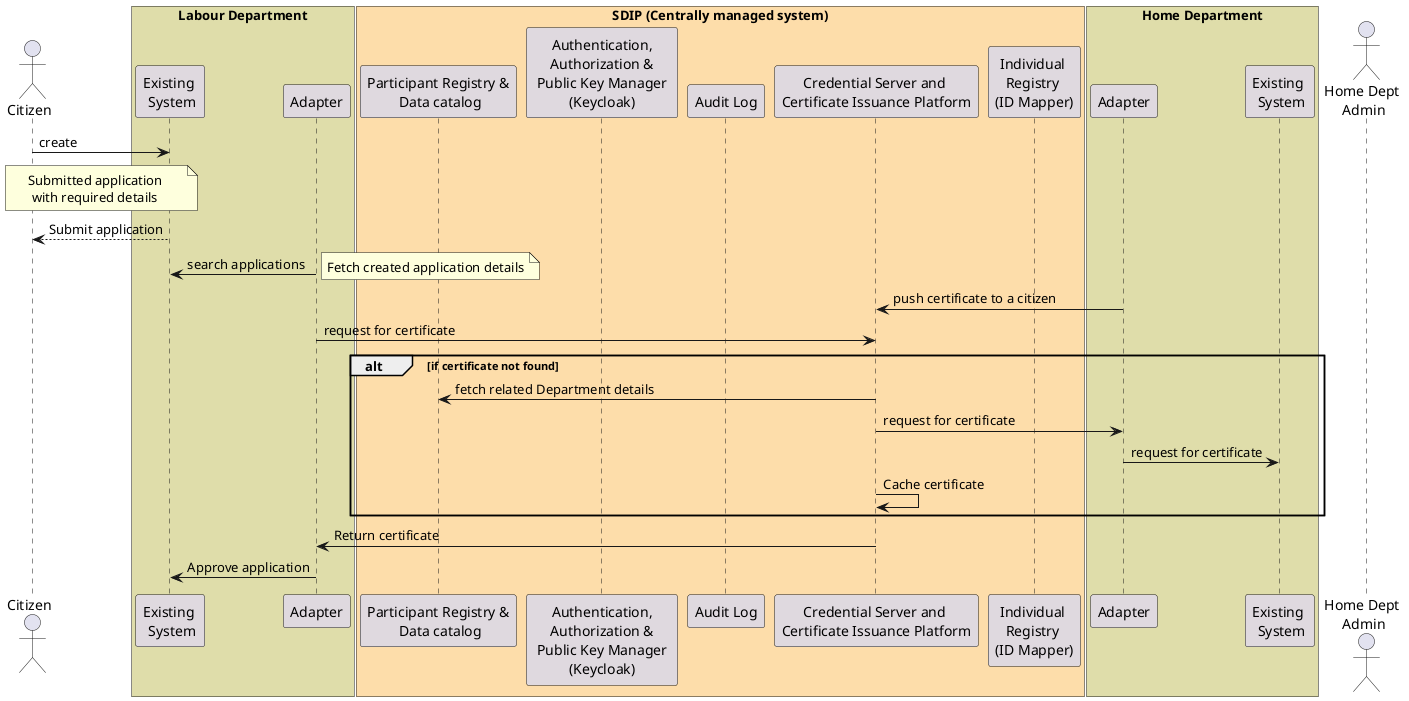 @startuml
'https://plantuml.com/sequence-diagram

actor user as "Citizen" order 1
box "Labour Department" #Dfddaa
participant lbDept as "Existing \n System" order 1 #DFd9Df
participant lbAdapter as "Adapter" order 2 #DFd9Df
endbox
box "SDIP (Centrally managed system)" #FdDDaa
    participant ParticipantRegistry as "Participant Registry &\n Data catalog" order 3 #DFd9Df
'    participant SharedDataRegistry as "Shared Data \nRegistry" order 4 #DFd9Df
    participant AuthenticationServer as "Authentication,\nAuthorization &\n Public Key Manager \n(Keycloak)" order 5 #DFd9Df
    participant Audit as "Audit Log" order 5 #DFd9Df
    participant CertificateServer as "Credential Server and \nCertificate Issuance Platform" order 6 #DFd9Df
    participant IndividualRegistry as "Individual \nRegistry \n(ID Mapper)" order 7 #DFd9Df
endbox
box "Home Department" #Dfddaa
    participant hdAdapter as "Adapter" order 9 #DFd9Df
    participant hdDept as "Existing \n System" order 10 #DFd9Df
endbox
actor hdAdmin as "Home Dept \nAdmin" order 11

user -> lbDept: create
note over user, lbDept: Submitted application \n with required details
lbDept --> user: Submit application
lbAdapter -> lbDept: search applications
note right: Fetch created application details
'lbDept -> lbAdapter: Return application details
'==== Case 1 (If certificate is available at source system)==
hdAdapter -> CertificateServer: push certificate to a citizen
lbAdapter -> CertificateServer: request for certificate
alt if certificate not found
    CertificateServer -> ParticipantRegistry: fetch related Department details
    CertificateServer -> hdAdapter: request for certificate
    hdAdapter -> hdDept: request for certificate
    CertificateServer -> CertificateServer: Cache certificate
end
CertificateServer -> lbAdapter: Return certificate
lbAdapter -> lbDept: Approve application
'
'CertificateServer -> lbAdapter: Return certificate
'lbAdapter -> lbDept: Approve application
@enduml